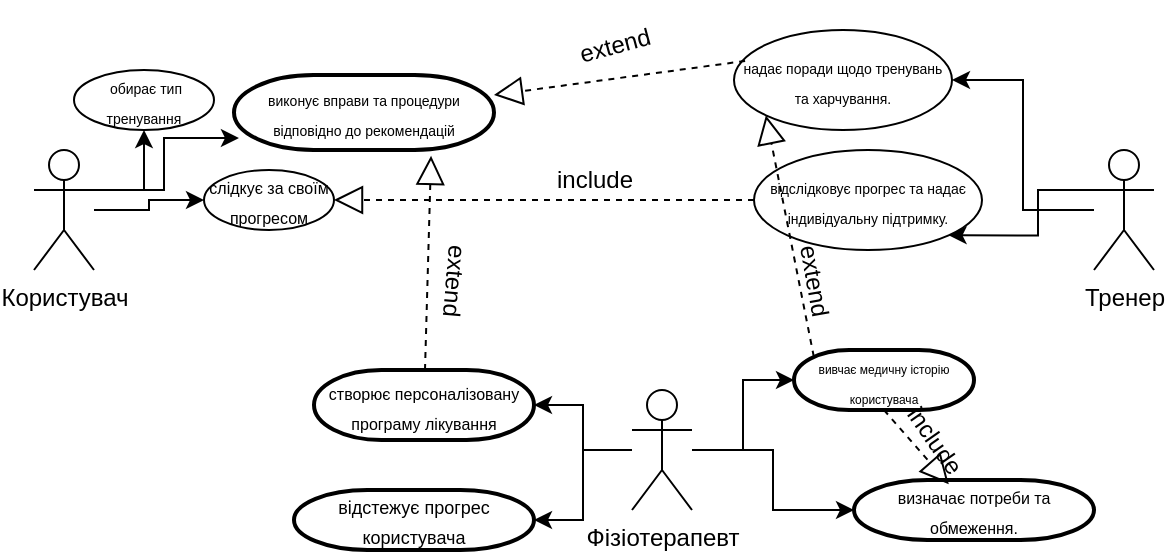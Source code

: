 <mxfile version="21.6.8" type="device">
  <diagram name="Страница — 1" id="_xquojCbfp1WQvb0xA65">
    <mxGraphModel dx="767" dy="449" grid="1" gridSize="10" guides="1" tooltips="1" connect="1" arrows="1" fold="1" page="1" pageScale="1" pageWidth="827" pageHeight="1169" math="0" shadow="0">
      <root>
        <mxCell id="0" />
        <mxCell id="1" parent="0" />
        <mxCell id="adwFdZlHH-X9pD3AE2Ko-20" style="edgeStyle=orthogonalEdgeStyle;rounded=0;orthogonalLoop=1;jettySize=auto;html=1;exitX=1;exitY=0.333;exitDx=0;exitDy=0;exitPerimeter=0;" edge="1" parent="1" source="adwFdZlHH-X9pD3AE2Ko-1" target="adwFdZlHH-X9pD3AE2Ko-5">
          <mxGeometry relative="1" as="geometry" />
        </mxCell>
        <mxCell id="adwFdZlHH-X9pD3AE2Ko-21" style="edgeStyle=orthogonalEdgeStyle;rounded=0;orthogonalLoop=1;jettySize=auto;html=1;entryX=0;entryY=0.5;entryDx=0;entryDy=0;" edge="1" parent="1" source="adwFdZlHH-X9pD3AE2Ko-1" target="adwFdZlHH-X9pD3AE2Ko-6">
          <mxGeometry relative="1" as="geometry" />
        </mxCell>
        <mxCell id="adwFdZlHH-X9pD3AE2Ko-30" style="edgeStyle=orthogonalEdgeStyle;rounded=0;orthogonalLoop=1;jettySize=auto;html=1;exitX=1;exitY=0.333;exitDx=0;exitDy=0;exitPerimeter=0;entryX=0.019;entryY=0.841;entryDx=0;entryDy=0;entryPerimeter=0;" edge="1" parent="1" source="adwFdZlHH-X9pD3AE2Ko-1" target="adwFdZlHH-X9pD3AE2Ko-29">
          <mxGeometry relative="1" as="geometry" />
        </mxCell>
        <mxCell id="adwFdZlHH-X9pD3AE2Ko-1" value="Користувач" style="shape=umlActor;verticalLabelPosition=bottom;verticalAlign=top;html=1;outlineConnect=0;" vertex="1" parent="1">
          <mxGeometry x="100" y="270" width="30" height="60" as="geometry" />
        </mxCell>
        <mxCell id="adwFdZlHH-X9pD3AE2Ko-26" style="edgeStyle=orthogonalEdgeStyle;rounded=0;orthogonalLoop=1;jettySize=auto;html=1;entryX=1;entryY=0.5;entryDx=0;entryDy=0;" edge="1" parent="1" source="adwFdZlHH-X9pD3AE2Ko-4" target="adwFdZlHH-X9pD3AE2Ko-7">
          <mxGeometry relative="1" as="geometry" />
        </mxCell>
        <mxCell id="adwFdZlHH-X9pD3AE2Ko-27" style="edgeStyle=orthogonalEdgeStyle;rounded=0;orthogonalLoop=1;jettySize=auto;html=1;exitX=0;exitY=0.333;exitDx=0;exitDy=0;exitPerimeter=0;entryX=1;entryY=1;entryDx=0;entryDy=0;" edge="1" parent="1" source="adwFdZlHH-X9pD3AE2Ko-4" target="adwFdZlHH-X9pD3AE2Ko-9">
          <mxGeometry relative="1" as="geometry" />
        </mxCell>
        <mxCell id="adwFdZlHH-X9pD3AE2Ko-4" value="Тренер" style="shape=umlActor;verticalLabelPosition=bottom;verticalAlign=top;html=1;outlineConnect=0;" vertex="1" parent="1">
          <mxGeometry x="630" y="270" width="30" height="60" as="geometry" />
        </mxCell>
        <mxCell id="adwFdZlHH-X9pD3AE2Ko-5" value="&lt;font style=&quot;font-size: 7px;&quot;&gt;&amp;nbsp;обирає тип тренування&lt;/font&gt;" style="ellipse;whiteSpace=wrap;html=1;" vertex="1" parent="1">
          <mxGeometry x="120" y="230" width="70" height="30" as="geometry" />
        </mxCell>
        <mxCell id="adwFdZlHH-X9pD3AE2Ko-6" value="&lt;font style=&quot;font-size: 8px;&quot;&gt;слідкує за своїм прогресом&lt;/font&gt;" style="ellipse;whiteSpace=wrap;html=1;" vertex="1" parent="1">
          <mxGeometry x="185" y="280" width="65" height="30" as="geometry" />
        </mxCell>
        <mxCell id="adwFdZlHH-X9pD3AE2Ko-7" value="&lt;font style=&quot;font-size: 7px;&quot;&gt;надає поради щодо тренувань та харчування.&lt;/font&gt;" style="ellipse;whiteSpace=wrap;html=1;" vertex="1" parent="1">
          <mxGeometry x="450" y="210" width="109" height="50" as="geometry" />
        </mxCell>
        <mxCell id="adwFdZlHH-X9pD3AE2Ko-9" value="&lt;font style=&quot;font-size: 7px;&quot;&gt;відслідковує прогрес та надає індивідуальну підтримку.&lt;/font&gt;" style="ellipse;whiteSpace=wrap;html=1;" vertex="1" parent="1">
          <mxGeometry x="460" y="270" width="114" height="50" as="geometry" />
        </mxCell>
        <mxCell id="adwFdZlHH-X9pD3AE2Ko-22" style="edgeStyle=orthogonalEdgeStyle;rounded=0;orthogonalLoop=1;jettySize=auto;html=1;entryX=1;entryY=0.5;entryDx=0;entryDy=0;entryPerimeter=0;" edge="1" parent="1" source="adwFdZlHH-X9pD3AE2Ko-14" target="adwFdZlHH-X9pD3AE2Ko-18">
          <mxGeometry relative="1" as="geometry" />
        </mxCell>
        <mxCell id="adwFdZlHH-X9pD3AE2Ko-23" style="edgeStyle=orthogonalEdgeStyle;rounded=0;orthogonalLoop=1;jettySize=auto;html=1;" edge="1" parent="1" source="adwFdZlHH-X9pD3AE2Ko-14" target="adwFdZlHH-X9pD3AE2Ko-16">
          <mxGeometry relative="1" as="geometry" />
        </mxCell>
        <mxCell id="adwFdZlHH-X9pD3AE2Ko-24" style="edgeStyle=orthogonalEdgeStyle;rounded=0;orthogonalLoop=1;jettySize=auto;html=1;entryX=1;entryY=0.5;entryDx=0;entryDy=0;entryPerimeter=0;" edge="1" parent="1" source="adwFdZlHH-X9pD3AE2Ko-14" target="adwFdZlHH-X9pD3AE2Ko-19">
          <mxGeometry relative="1" as="geometry" />
        </mxCell>
        <mxCell id="adwFdZlHH-X9pD3AE2Ko-25" style="edgeStyle=orthogonalEdgeStyle;rounded=0;orthogonalLoop=1;jettySize=auto;html=1;entryX=0;entryY=0.5;entryDx=0;entryDy=0;entryPerimeter=0;" edge="1" parent="1" source="adwFdZlHH-X9pD3AE2Ko-14" target="adwFdZlHH-X9pD3AE2Ko-17">
          <mxGeometry relative="1" as="geometry" />
        </mxCell>
        <mxCell id="adwFdZlHH-X9pD3AE2Ko-14" value="Фізіотерапевт" style="shape=umlActor;verticalLabelPosition=bottom;verticalAlign=top;html=1;" vertex="1" parent="1">
          <mxGeometry x="399" y="390" width="30" height="60" as="geometry" />
        </mxCell>
        <mxCell id="adwFdZlHH-X9pD3AE2Ko-16" value="&lt;font style=&quot;font-size: 6px;&quot;&gt;вивчає медичну історію користувача&lt;/font&gt;" style="strokeWidth=2;html=1;shape=mxgraph.flowchart.terminator;whiteSpace=wrap;" vertex="1" parent="1">
          <mxGeometry x="480" y="370" width="90" height="30" as="geometry" />
        </mxCell>
        <mxCell id="adwFdZlHH-X9pD3AE2Ko-17" value="&lt;font style=&quot;font-size: 8px;&quot;&gt;визначає потреби та обмеження.&lt;/font&gt;" style="strokeWidth=2;html=1;shape=mxgraph.flowchart.terminator;whiteSpace=wrap;" vertex="1" parent="1">
          <mxGeometry x="510" y="435" width="120" height="30" as="geometry" />
        </mxCell>
        <mxCell id="adwFdZlHH-X9pD3AE2Ko-18" value="&lt;font style=&quot;font-size: 8px;&quot;&gt;створює персоналізовану програму лікування &lt;/font&gt;" style="strokeWidth=2;html=1;shape=mxgraph.flowchart.terminator;whiteSpace=wrap;" vertex="1" parent="1">
          <mxGeometry x="240" y="380" width="110" height="35" as="geometry" />
        </mxCell>
        <mxCell id="adwFdZlHH-X9pD3AE2Ko-19" value="&lt;font style=&quot;font-size: 9px;&quot;&gt;відстежує прогрес користувача&lt;/font&gt;" style="strokeWidth=2;html=1;shape=mxgraph.flowchart.terminator;whiteSpace=wrap;" vertex="1" parent="1">
          <mxGeometry x="230" y="440" width="120" height="30" as="geometry" />
        </mxCell>
        <mxCell id="adwFdZlHH-X9pD3AE2Ko-28" value="" style="endArrow=block;dashed=1;endFill=0;endSize=12;html=1;rounded=0;exitX=0;exitY=0.5;exitDx=0;exitDy=0;" edge="1" parent="1" source="adwFdZlHH-X9pD3AE2Ko-9" target="adwFdZlHH-X9pD3AE2Ko-6">
          <mxGeometry width="160" relative="1" as="geometry">
            <mxPoint x="340" y="340" as="sourcePoint" />
            <mxPoint x="500" y="340" as="targetPoint" />
          </mxGeometry>
        </mxCell>
        <mxCell id="adwFdZlHH-X9pD3AE2Ko-29" value="&lt;font style=&quot;font-size: 7px;&quot;&gt; виконує вправи та процедури відповідно до рекомендацій &lt;/font&gt;" style="strokeWidth=2;html=1;shape=mxgraph.flowchart.terminator;whiteSpace=wrap;" vertex="1" parent="1">
          <mxGeometry x="200" y="232.5" width="130" height="37.5" as="geometry" />
        </mxCell>
        <mxCell id="adwFdZlHH-X9pD3AE2Ko-31" value="" style="endArrow=block;dashed=1;endFill=0;endSize=12;html=1;rounded=0;exitX=0.051;exitY=0.31;exitDx=0;exitDy=0;exitPerimeter=0;" edge="1" parent="1" source="adwFdZlHH-X9pD3AE2Ko-7" target="adwFdZlHH-X9pD3AE2Ko-29">
          <mxGeometry width="160" relative="1" as="geometry">
            <mxPoint x="340" y="360" as="sourcePoint" />
            <mxPoint x="500" y="360" as="targetPoint" />
          </mxGeometry>
        </mxCell>
        <mxCell id="adwFdZlHH-X9pD3AE2Ko-32" value="" style="endArrow=block;dashed=1;endFill=0;endSize=12;html=1;rounded=0;entryX=0.758;entryY=1.078;entryDx=0;entryDy=0;entryPerimeter=0;" edge="1" parent="1" source="adwFdZlHH-X9pD3AE2Ko-18" target="adwFdZlHH-X9pD3AE2Ko-29">
          <mxGeometry width="160" relative="1" as="geometry">
            <mxPoint x="340" y="360" as="sourcePoint" />
            <mxPoint x="500" y="360" as="targetPoint" />
          </mxGeometry>
        </mxCell>
        <mxCell id="adwFdZlHH-X9pD3AE2Ko-33" value="" style="endArrow=block;dashed=1;endFill=0;endSize=12;html=1;rounded=0;exitX=0.11;exitY=0.11;exitDx=0;exitDy=0;exitPerimeter=0;entryX=0;entryY=1;entryDx=0;entryDy=0;" edge="1" parent="1" source="adwFdZlHH-X9pD3AE2Ko-16" target="adwFdZlHH-X9pD3AE2Ko-7">
          <mxGeometry width="160" relative="1" as="geometry">
            <mxPoint x="340" y="360" as="sourcePoint" />
            <mxPoint x="500" y="360" as="targetPoint" />
          </mxGeometry>
        </mxCell>
        <mxCell id="adwFdZlHH-X9pD3AE2Ko-35" value="" style="endArrow=block;dashed=1;endFill=0;endSize=12;html=1;rounded=0;exitX=0.5;exitY=1;exitDx=0;exitDy=0;exitPerimeter=0;entryX=0.395;entryY=0.069;entryDx=0;entryDy=0;entryPerimeter=0;" edge="1" parent="1" source="adwFdZlHH-X9pD3AE2Ko-16" target="adwFdZlHH-X9pD3AE2Ko-17">
          <mxGeometry width="160" relative="1" as="geometry">
            <mxPoint x="340" y="360" as="sourcePoint" />
            <mxPoint x="500" y="360" as="targetPoint" />
          </mxGeometry>
        </mxCell>
        <mxCell id="adwFdZlHH-X9pD3AE2Ko-36" value="extend" style="text;html=1;align=center;verticalAlign=middle;resizable=0;points=[];autosize=1;strokeColor=none;fillColor=none;rotation=80;" vertex="1" parent="1">
          <mxGeometry x="460" y="320" width="60" height="30" as="geometry" />
        </mxCell>
        <mxCell id="adwFdZlHH-X9pD3AE2Ko-38" value="include" style="text;html=1;align=center;verticalAlign=middle;resizable=0;points=[];autosize=1;strokeColor=none;fillColor=none;" vertex="1" parent="1">
          <mxGeometry x="350" y="270" width="60" height="30" as="geometry" />
        </mxCell>
        <mxCell id="adwFdZlHH-X9pD3AE2Ko-39" value="extend" style="text;html=1;align=center;verticalAlign=middle;resizable=0;points=[];autosize=1;strokeColor=none;fillColor=none;rotation=-15;" vertex="1" parent="1">
          <mxGeometry x="360" y="202.5" width="60" height="30" as="geometry" />
        </mxCell>
        <mxCell id="adwFdZlHH-X9pD3AE2Ko-40" value="include" style="text;html=1;align=center;verticalAlign=middle;resizable=0;points=[];autosize=1;strokeColor=none;fillColor=none;rotation=55;" vertex="1" parent="1">
          <mxGeometry x="520" y="400" width="60" height="30" as="geometry" />
        </mxCell>
        <mxCell id="adwFdZlHH-X9pD3AE2Ko-41" value="extend" style="text;html=1;align=center;verticalAlign=middle;resizable=0;points=[];autosize=1;strokeColor=none;fillColor=none;rotation=95;" vertex="1" parent="1">
          <mxGeometry x="280" y="320" width="60" height="30" as="geometry" />
        </mxCell>
      </root>
    </mxGraphModel>
  </diagram>
</mxfile>
